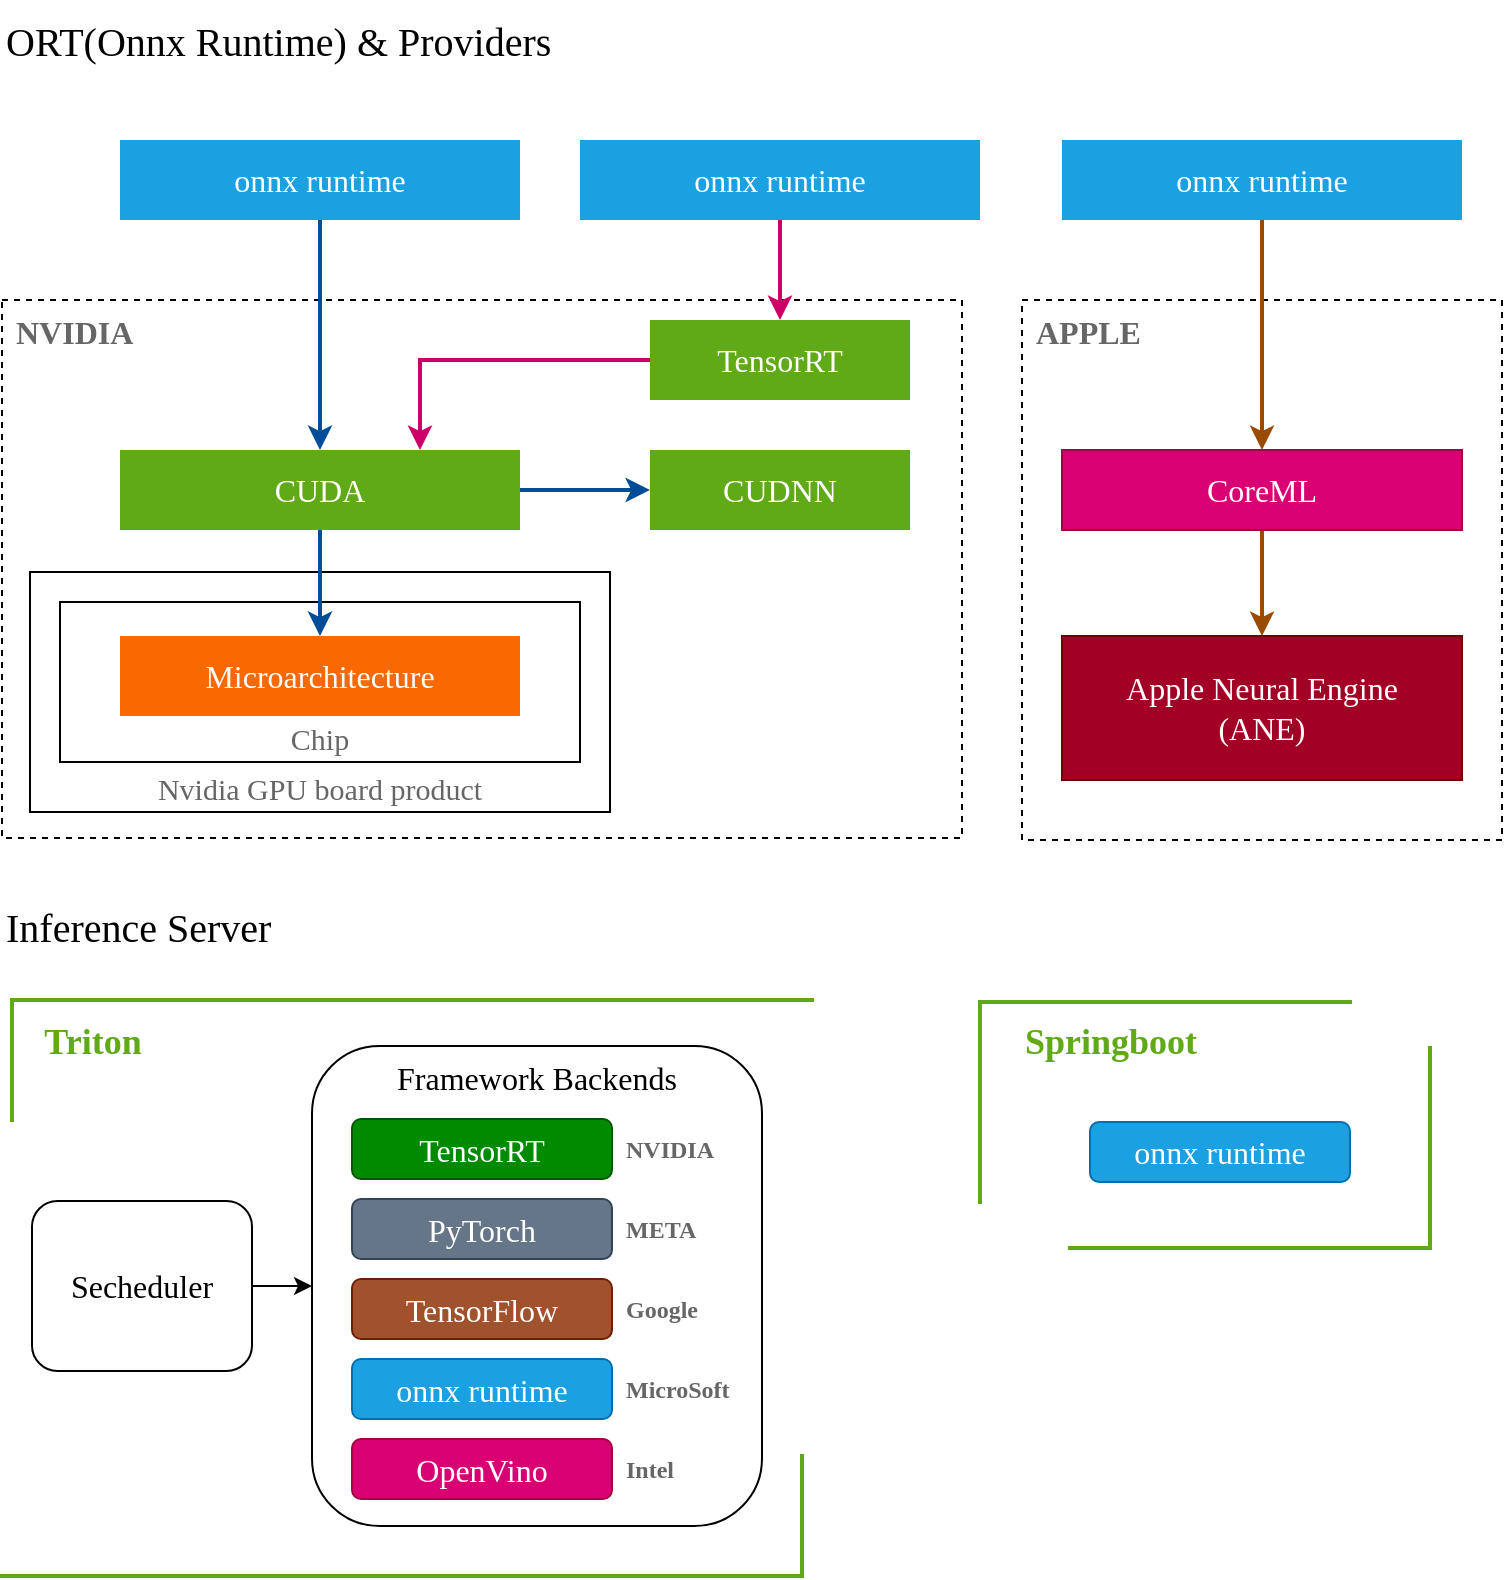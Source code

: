 <mxfile version="21.6.8" type="device">
  <diagram name="第 1 页" id="LjeB5n01uUdauO_Evn69">
    <mxGraphModel dx="1418" dy="820" grid="1" gridSize="10" guides="1" tooltips="1" connect="1" arrows="1" fold="1" page="1" pageScale="1" pageWidth="827" pageHeight="1169" math="0" shadow="0">
      <root>
        <mxCell id="0" />
        <mxCell id="1" parent="0" />
        <mxCell id="fwOV5NbbY5hn9VYiZwj4-2" value="APPLE" style="rounded=0;whiteSpace=wrap;html=1;hachureGap=4;fontFamily=Monaco;dashed=1;verticalAlign=top;align=left;fontSize=16;fontStyle=1;fontColor=#666666;spacingLeft=5;" parent="1" vertex="1">
          <mxGeometry x="750" y="430" width="240" height="270" as="geometry" />
        </mxCell>
        <mxCell id="0PTmWvB5Foh7p5Ue1dlf-10" value="Framework Backends" style="rounded=1;whiteSpace=wrap;html=1;fontSize=16;fontFamily=Monaco;align=center;verticalAlign=top;" parent="1" vertex="1">
          <mxGeometry x="395" y="803" width="225" height="240" as="geometry" />
        </mxCell>
        <mxCell id="0PTmWvB5Foh7p5Ue1dlf-1" value="NVIDIA" style="rounded=0;whiteSpace=wrap;html=1;hachureGap=4;fontFamily=Monaco;dashed=1;verticalAlign=top;align=left;fontSize=16;fontStyle=1;fontColor=#666666;spacingLeft=5;" parent="1" vertex="1">
          <mxGeometry x="240" y="430" width="480" height="269" as="geometry" />
        </mxCell>
        <mxCell id="dimbr0Jw1IoOAON_tEkU-3" value="Nvidia GPU board product" style="rounded=0;whiteSpace=wrap;html=1;hachureGap=4;fontFamily=Monaco;verticalAlign=bottom;align=center;fillColor=none;strokeColor=default;fontSize=15;fontColor=#666666;" parent="1" vertex="1">
          <mxGeometry x="254" y="566" width="290" height="120" as="geometry" />
        </mxCell>
        <mxCell id="dimbr0Jw1IoOAON_tEkU-4" value="Chip" style="rounded=0;whiteSpace=wrap;html=1;hachureGap=4;fontFamily=Monaco;verticalAlign=bottom;align=center;fillColor=none;fontColor=#666666;strokeColor=default;fontSize=15;" parent="1" vertex="1">
          <mxGeometry x="269" y="581" width="260" height="80" as="geometry" />
        </mxCell>
        <mxCell id="dimbr0Jw1IoOAON_tEkU-8" style="edgeStyle=orthogonalEdgeStyle;rounded=0;hachureGap=4;orthogonalLoop=1;jettySize=auto;html=1;exitX=1;exitY=0.5;exitDx=0;exitDy=0;entryX=0;entryY=0.5;entryDx=0;entryDy=0;fontFamily=Monaco;fontSize=16;fontColor=#FFFFFF;strokeWidth=2;strokeColor=#004C99;" parent="1" source="dimbr0Jw1IoOAON_tEkU-1" target="dimbr0Jw1IoOAON_tEkU-7" edge="1">
          <mxGeometry relative="1" as="geometry" />
        </mxCell>
        <mxCell id="dimbr0Jw1IoOAON_tEkU-10" style="edgeStyle=orthogonalEdgeStyle;rounded=0;hachureGap=4;orthogonalLoop=1;jettySize=auto;html=1;exitX=0.5;exitY=1;exitDx=0;exitDy=0;entryX=0.5;entryY=0;entryDx=0;entryDy=0;fontFamily=Monaco;fontSize=16;fontColor=#FFFFFF;strokeWidth=2;strokeColor=#004C99;" parent="1" source="dimbr0Jw1IoOAON_tEkU-1" target="dimbr0Jw1IoOAON_tEkU-2" edge="1">
          <mxGeometry relative="1" as="geometry" />
        </mxCell>
        <mxCell id="dimbr0Jw1IoOAON_tEkU-1" value="CUDA" style="rounded=0;whiteSpace=wrap;html=1;hachureGap=4;fontFamily=Monaco;verticalAlign=middle;fillColor=#60a917;strokeColor=none;fontSize=16;fontColor=#ffffff;" parent="1" vertex="1">
          <mxGeometry x="299" y="505" width="200" height="40" as="geometry" />
        </mxCell>
        <mxCell id="dimbr0Jw1IoOAON_tEkU-2" value="Microarchitecture" style="rounded=0;whiteSpace=wrap;html=1;hachureGap=4;fontFamily=Monaco;fillColor=#fa6800;strokeColor=none;fontSize=16;fontColor=#FFFFFF;" parent="1" vertex="1">
          <mxGeometry x="299" y="598" width="200" height="40" as="geometry" />
        </mxCell>
        <mxCell id="dimbr0Jw1IoOAON_tEkU-9" style="edgeStyle=orthogonalEdgeStyle;rounded=0;hachureGap=4;orthogonalLoop=1;jettySize=auto;html=1;exitX=0.5;exitY=1;exitDx=0;exitDy=0;entryX=0.5;entryY=0;entryDx=0;entryDy=0;fontFamily=Monaco;fontSize=16;fontColor=#FFFFFF;strokeWidth=2;strokeColor=#004C99;" parent="1" source="dimbr0Jw1IoOAON_tEkU-5" target="dimbr0Jw1IoOAON_tEkU-1" edge="1">
          <mxGeometry relative="1" as="geometry" />
        </mxCell>
        <mxCell id="dimbr0Jw1IoOAON_tEkU-5" value="onnx runtime" style="rounded=0;whiteSpace=wrap;html=1;hachureGap=4;fontFamily=Monaco;fillColor=#1ba1e2;strokeColor=none;fontSize=16;fontColor=#ffffff;" parent="1" vertex="1">
          <mxGeometry x="299" y="350" width="200" height="40" as="geometry" />
        </mxCell>
        <mxCell id="dimbr0Jw1IoOAON_tEkU-7" value="CUDNN" style="rounded=0;whiteSpace=wrap;html=1;hachureGap=4;fontFamily=Monaco;verticalAlign=middle;fillColor=#60a917;strokeColor=none;fontSize=16;fontColor=#ffffff;" parent="1" vertex="1">
          <mxGeometry x="564" y="505" width="130" height="40" as="geometry" />
        </mxCell>
        <mxCell id="0PTmWvB5Foh7p5Ue1dlf-2" value="" style="shape=partialRectangle;whiteSpace=wrap;html=1;bottom=0;right=0;fillColor=none;fontSize=16;fontFamily=Monaco;strokeWidth=2;strokeColor=#60A917;" parent="1" vertex="1">
          <mxGeometry x="245" y="780" width="400" height="60" as="geometry" />
        </mxCell>
        <mxCell id="0PTmWvB5Foh7p5Ue1dlf-3" value="" style="shape=partialRectangle;whiteSpace=wrap;html=1;top=0;left=0;fillColor=none;fontSize=16;fontFamily=Monaco;strokeWidth=2;strokeColor=#60A917;" parent="1" vertex="1">
          <mxGeometry x="240" y="1008" width="400" height="60" as="geometry" />
        </mxCell>
        <mxCell id="0PTmWvB5Foh7p5Ue1dlf-11" style="edgeStyle=orthogonalEdgeStyle;rounded=0;orthogonalLoop=1;jettySize=auto;html=1;exitX=1;exitY=0.5;exitDx=0;exitDy=0;entryX=0;entryY=0.5;entryDx=0;entryDy=0;" parent="1" source="0PTmWvB5Foh7p5Ue1dlf-4" target="0PTmWvB5Foh7p5Ue1dlf-10" edge="1">
          <mxGeometry relative="1" as="geometry" />
        </mxCell>
        <mxCell id="0PTmWvB5Foh7p5Ue1dlf-4" value="Secheduler" style="rounded=1;whiteSpace=wrap;html=1;fontSize=16;fontFamily=Monaco;" parent="1" vertex="1">
          <mxGeometry x="255" y="880.5" width="110" height="85" as="geometry" />
        </mxCell>
        <mxCell id="0PTmWvB5Foh7p5Ue1dlf-5" value="TensorRT" style="rounded=1;whiteSpace=wrap;html=1;fontSize=16;fontFamily=Monaco;fillColor=#008a00;fontColor=#ffffff;strokeColor=#005700;" parent="1" vertex="1">
          <mxGeometry x="415" y="839.5" width="130" height="30" as="geometry" />
        </mxCell>
        <mxCell id="0PTmWvB5Foh7p5Ue1dlf-6" value="PyTorch" style="rounded=1;whiteSpace=wrap;html=1;fontSize=16;fontFamily=Monaco;fillColor=#647687;fontColor=#ffffff;strokeColor=#314354;" parent="1" vertex="1">
          <mxGeometry x="415" y="879.5" width="130" height="30" as="geometry" />
        </mxCell>
        <mxCell id="0PTmWvB5Foh7p5Ue1dlf-7" value="TensorFlow" style="rounded=1;whiteSpace=wrap;html=1;fontSize=16;fontFamily=Monaco;fillColor=#a0522d;fontColor=#ffffff;strokeColor=#6D1F00;" parent="1" vertex="1">
          <mxGeometry x="415" y="919.5" width="130" height="30" as="geometry" />
        </mxCell>
        <mxCell id="0PTmWvB5Foh7p5Ue1dlf-8" value="onnx runtime" style="rounded=1;whiteSpace=wrap;html=1;fontSize=16;fontFamily=Monaco;fillColor=#1ba1e2;fontColor=#ffffff;strokeColor=#006EAF;" parent="1" vertex="1">
          <mxGeometry x="415" y="959.5" width="130" height="30" as="geometry" />
        </mxCell>
        <mxCell id="0PTmWvB5Foh7p5Ue1dlf-9" value="OpenVino" style="rounded=1;whiteSpace=wrap;html=1;fontSize=16;fontFamily=Monaco;fillColor=#d80073;fontColor=#ffffff;strokeColor=#A50040;" parent="1" vertex="1">
          <mxGeometry x="415" y="999.5" width="130" height="30" as="geometry" />
        </mxCell>
        <mxCell id="0PTmWvB5Foh7p5Ue1dlf-12" value="Triton" style="text;html=1;align=center;verticalAlign=middle;resizable=0;points=[];autosize=1;strokeColor=none;fillColor=none;fontSize=18;fontFamily=Monaco;fontStyle=1;fontColor=#60A917;" parent="1" vertex="1">
          <mxGeometry x="240" y="781" width="90" height="40" as="geometry" />
        </mxCell>
        <mxCell id="fwOV5NbbY5hn9VYiZwj4-5" style="edgeStyle=orthogonalEdgeStyle;rounded=0;orthogonalLoop=1;jettySize=auto;html=1;exitX=0.5;exitY=1;exitDx=0;exitDy=0;entryX=0.5;entryY=0;entryDx=0;entryDy=0;strokeWidth=2;strokeColor=#994C00;" parent="1" source="fwOV5NbbY5hn9VYiZwj4-1" target="fwOV5NbbY5hn9VYiZwj4-3" edge="1">
          <mxGeometry relative="1" as="geometry" />
        </mxCell>
        <mxCell id="fwOV5NbbY5hn9VYiZwj4-1" value="onnx runtime" style="rounded=0;whiteSpace=wrap;html=1;hachureGap=4;fontFamily=Monaco;fillColor=#1ba1e2;strokeColor=none;fontSize=16;fontColor=#ffffff;" parent="1" vertex="1">
          <mxGeometry x="770" y="350" width="200" height="40" as="geometry" />
        </mxCell>
        <mxCell id="fwOV5NbbY5hn9VYiZwj4-6" style="edgeStyle=orthogonalEdgeStyle;rounded=0;orthogonalLoop=1;jettySize=auto;html=1;exitX=0.5;exitY=1;exitDx=0;exitDy=0;entryX=0.5;entryY=0;entryDx=0;entryDy=0;strokeWidth=2;strokeColor=#994C00;" parent="1" source="fwOV5NbbY5hn9VYiZwj4-3" target="fwOV5NbbY5hn9VYiZwj4-4" edge="1">
          <mxGeometry relative="1" as="geometry" />
        </mxCell>
        <mxCell id="fwOV5NbbY5hn9VYiZwj4-3" value="CoreML" style="rounded=0;whiteSpace=wrap;html=1;hachureGap=4;fontFamily=Monaco;verticalAlign=middle;fillColor=#d80073;strokeColor=#A50040;fontSize=16;fontColor=#ffffff;" parent="1" vertex="1">
          <mxGeometry x="770" y="505" width="200" height="40" as="geometry" />
        </mxCell>
        <mxCell id="fwOV5NbbY5hn9VYiZwj4-4" value="Apple Neural Engine&lt;div&gt;(ANE)&lt;/div&gt;" style="rounded=0;whiteSpace=wrap;html=1;hachureGap=4;fontFamily=Monaco;fillColor=#a20025;strokeColor=#6F0000;fontSize=16;fontColor=#ffffff;" parent="1" vertex="1">
          <mxGeometry x="770" y="598" width="200" height="72" as="geometry" />
        </mxCell>
        <mxCell id="fwOV5NbbY5hn9VYiZwj4-10" style="edgeStyle=orthogonalEdgeStyle;rounded=0;orthogonalLoop=1;jettySize=auto;html=1;exitX=0;exitY=0.5;exitDx=0;exitDy=0;entryX=0.75;entryY=0;entryDx=0;entryDy=0;strokeWidth=2;strokeColor=#CC0066;" parent="1" source="fwOV5NbbY5hn9VYiZwj4-7" target="dimbr0Jw1IoOAON_tEkU-1" edge="1">
          <mxGeometry relative="1" as="geometry" />
        </mxCell>
        <mxCell id="fwOV5NbbY5hn9VYiZwj4-7" value="TensorRT" style="rounded=0;whiteSpace=wrap;html=1;hachureGap=4;fontFamily=Monaco;verticalAlign=middle;fillColor=#60a917;strokeColor=none;fontSize=16;fontColor=#ffffff;" parent="1" vertex="1">
          <mxGeometry x="564" y="440" width="130" height="40" as="geometry" />
        </mxCell>
        <mxCell id="fwOV5NbbY5hn9VYiZwj4-9" style="edgeStyle=orthogonalEdgeStyle;rounded=0;orthogonalLoop=1;jettySize=auto;html=1;exitX=0.5;exitY=1;exitDx=0;exitDy=0;strokeWidth=2;strokeColor=#CC0066;" parent="1" source="fwOV5NbbY5hn9VYiZwj4-8" target="fwOV5NbbY5hn9VYiZwj4-7" edge="1">
          <mxGeometry relative="1" as="geometry" />
        </mxCell>
        <mxCell id="fwOV5NbbY5hn9VYiZwj4-8" value="onnx runtime" style="rounded=0;whiteSpace=wrap;html=1;hachureGap=4;fontFamily=Monaco;fillColor=#1ba1e2;strokeColor=none;fontSize=16;fontColor=#ffffff;" parent="1" vertex="1">
          <mxGeometry x="529" y="350" width="200" height="40" as="geometry" />
        </mxCell>
        <mxCell id="fwOV5NbbY5hn9VYiZwj4-12" value="&lt;span style=&quot;color: rgb(102, 102, 102); font-family: Monaco; font-size: 12px; font-weight: 700; text-wrap: wrap;&quot;&gt;NVIDIA&lt;/span&gt;" style="text;html=1;align=left;verticalAlign=middle;resizable=0;points=[];autosize=1;strokeColor=none;fillColor=none;fontSize=12;" parent="1" vertex="1">
          <mxGeometry x="550" y="839.5" width="70" height="30" as="geometry" />
        </mxCell>
        <mxCell id="fwOV5NbbY5hn9VYiZwj4-13" value="&lt;span style=&quot;color: rgb(102, 102, 102); font-family: Monaco; font-size: 12px; font-weight: 700; text-wrap: wrap;&quot;&gt;META&lt;/span&gt;" style="text;html=1;align=left;verticalAlign=middle;resizable=0;points=[];autosize=1;strokeColor=none;fillColor=none;fontSize=12;" parent="1" vertex="1">
          <mxGeometry x="550" y="880" width="50" height="30" as="geometry" />
        </mxCell>
        <mxCell id="fwOV5NbbY5hn9VYiZwj4-14" value="&lt;span style=&quot;color: rgb(102, 102, 102); font-family: Monaco; font-size: 12px; font-weight: 700; text-wrap: wrap;&quot;&gt;Google&lt;/span&gt;" style="text;html=1;align=left;verticalAlign=middle;resizable=0;points=[];autosize=1;strokeColor=none;fillColor=none;fontSize=12;" parent="1" vertex="1">
          <mxGeometry x="550" y="920" width="70" height="30" as="geometry" />
        </mxCell>
        <mxCell id="fwOV5NbbY5hn9VYiZwj4-15" value="&lt;span style=&quot;color: rgb(102, 102, 102); font-family: Monaco; font-size: 12px; font-weight: 700; text-wrap: wrap;&quot;&gt;MicroSoft&lt;/span&gt;" style="text;html=1;align=left;verticalAlign=middle;resizable=0;points=[];autosize=1;strokeColor=none;fillColor=none;fontSize=12;" parent="1" vertex="1">
          <mxGeometry x="550" y="960" width="90" height="30" as="geometry" />
        </mxCell>
        <mxCell id="fwOV5NbbY5hn9VYiZwj4-16" value="&lt;span style=&quot;color: rgb(102, 102, 102); font-family: Monaco; font-weight: 700; text-wrap: wrap;&quot;&gt;Intel&lt;/span&gt;" style="text;html=1;align=left;verticalAlign=middle;resizable=0;points=[];autosize=1;strokeColor=none;fillColor=none;fontSize=12;" parent="1" vertex="1">
          <mxGeometry x="550" y="999.5" width="50" height="30" as="geometry" />
        </mxCell>
        <mxCell id="wq20_9UN-8C0ffbf87EE-1" value="" style="shape=partialRectangle;whiteSpace=wrap;html=1;bottom=0;right=0;fillColor=none;fontSize=16;fontFamily=Monaco;strokeWidth=2;strokeColor=#60A917;" parent="1" vertex="1">
          <mxGeometry x="729" y="781" width="185" height="100" as="geometry" />
        </mxCell>
        <mxCell id="wq20_9UN-8C0ffbf87EE-2" value="" style="shape=partialRectangle;whiteSpace=wrap;html=1;top=0;left=0;fillColor=none;fontSize=16;fontFamily=Monaco;strokeWidth=2;strokeColor=#60A917;" parent="1" vertex="1">
          <mxGeometry x="774" y="804" width="180" height="100" as="geometry" />
        </mxCell>
        <mxCell id="wq20_9UN-8C0ffbf87EE-3" value="Springboot" style="text;html=1;align=center;verticalAlign=middle;resizable=0;points=[];autosize=1;strokeColor=none;fillColor=none;fontSize=18;fontFamily=Monaco;fontStyle=1;fontColor=#60A917;" parent="1" vertex="1">
          <mxGeometry x="729" y="781" width="130" height="40" as="geometry" />
        </mxCell>
        <mxCell id="wq20_9UN-8C0ffbf87EE-4" value="onnx runtime" style="rounded=1;whiteSpace=wrap;html=1;fontSize=16;fontFamily=Monaco;fillColor=#1ba1e2;fontColor=#ffffff;strokeColor=#006EAF;" parent="1" vertex="1">
          <mxGeometry x="784" y="841" width="130" height="30" as="geometry" />
        </mxCell>
        <mxCell id="wq20_9UN-8C0ffbf87EE-5" value="Inference Server" style="text;html=1;align=left;verticalAlign=middle;resizable=0;points=[];autosize=1;strokeColor=none;fillColor=none;fontFamily=Monaco;fontSize=20;" parent="1" vertex="1">
          <mxGeometry x="240" y="723" width="220" height="40" as="geometry" />
        </mxCell>
        <mxCell id="wq20_9UN-8C0ffbf87EE-6" value="ORT(Onnx Runtime) &amp;amp; Providers" style="text;html=1;align=left;verticalAlign=middle;resizable=0;points=[];autosize=1;strokeColor=none;fillColor=none;fontFamily=Monaco;fontSize=20;" parent="1" vertex="1">
          <mxGeometry x="240" y="280" width="370" height="40" as="geometry" />
        </mxCell>
      </root>
    </mxGraphModel>
  </diagram>
</mxfile>
